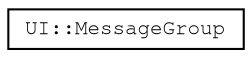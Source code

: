 digraph "Graphical Class Hierarchy"
{
 // LATEX_PDF_SIZE
  edge [fontname="FreeMono",fontsize="10",labelfontname="FreeMono",labelfontsize="10"];
  node [fontname="FreeMono",fontsize="10",shape=record];
  rankdir="LR";
  Node0 [label="UI::MessageGroup",height=0.2,width=0.4,color="black", fillcolor="white", style="filled",URL="$class_u_i_1_1_message_group.html",tooltip=" "];
}
